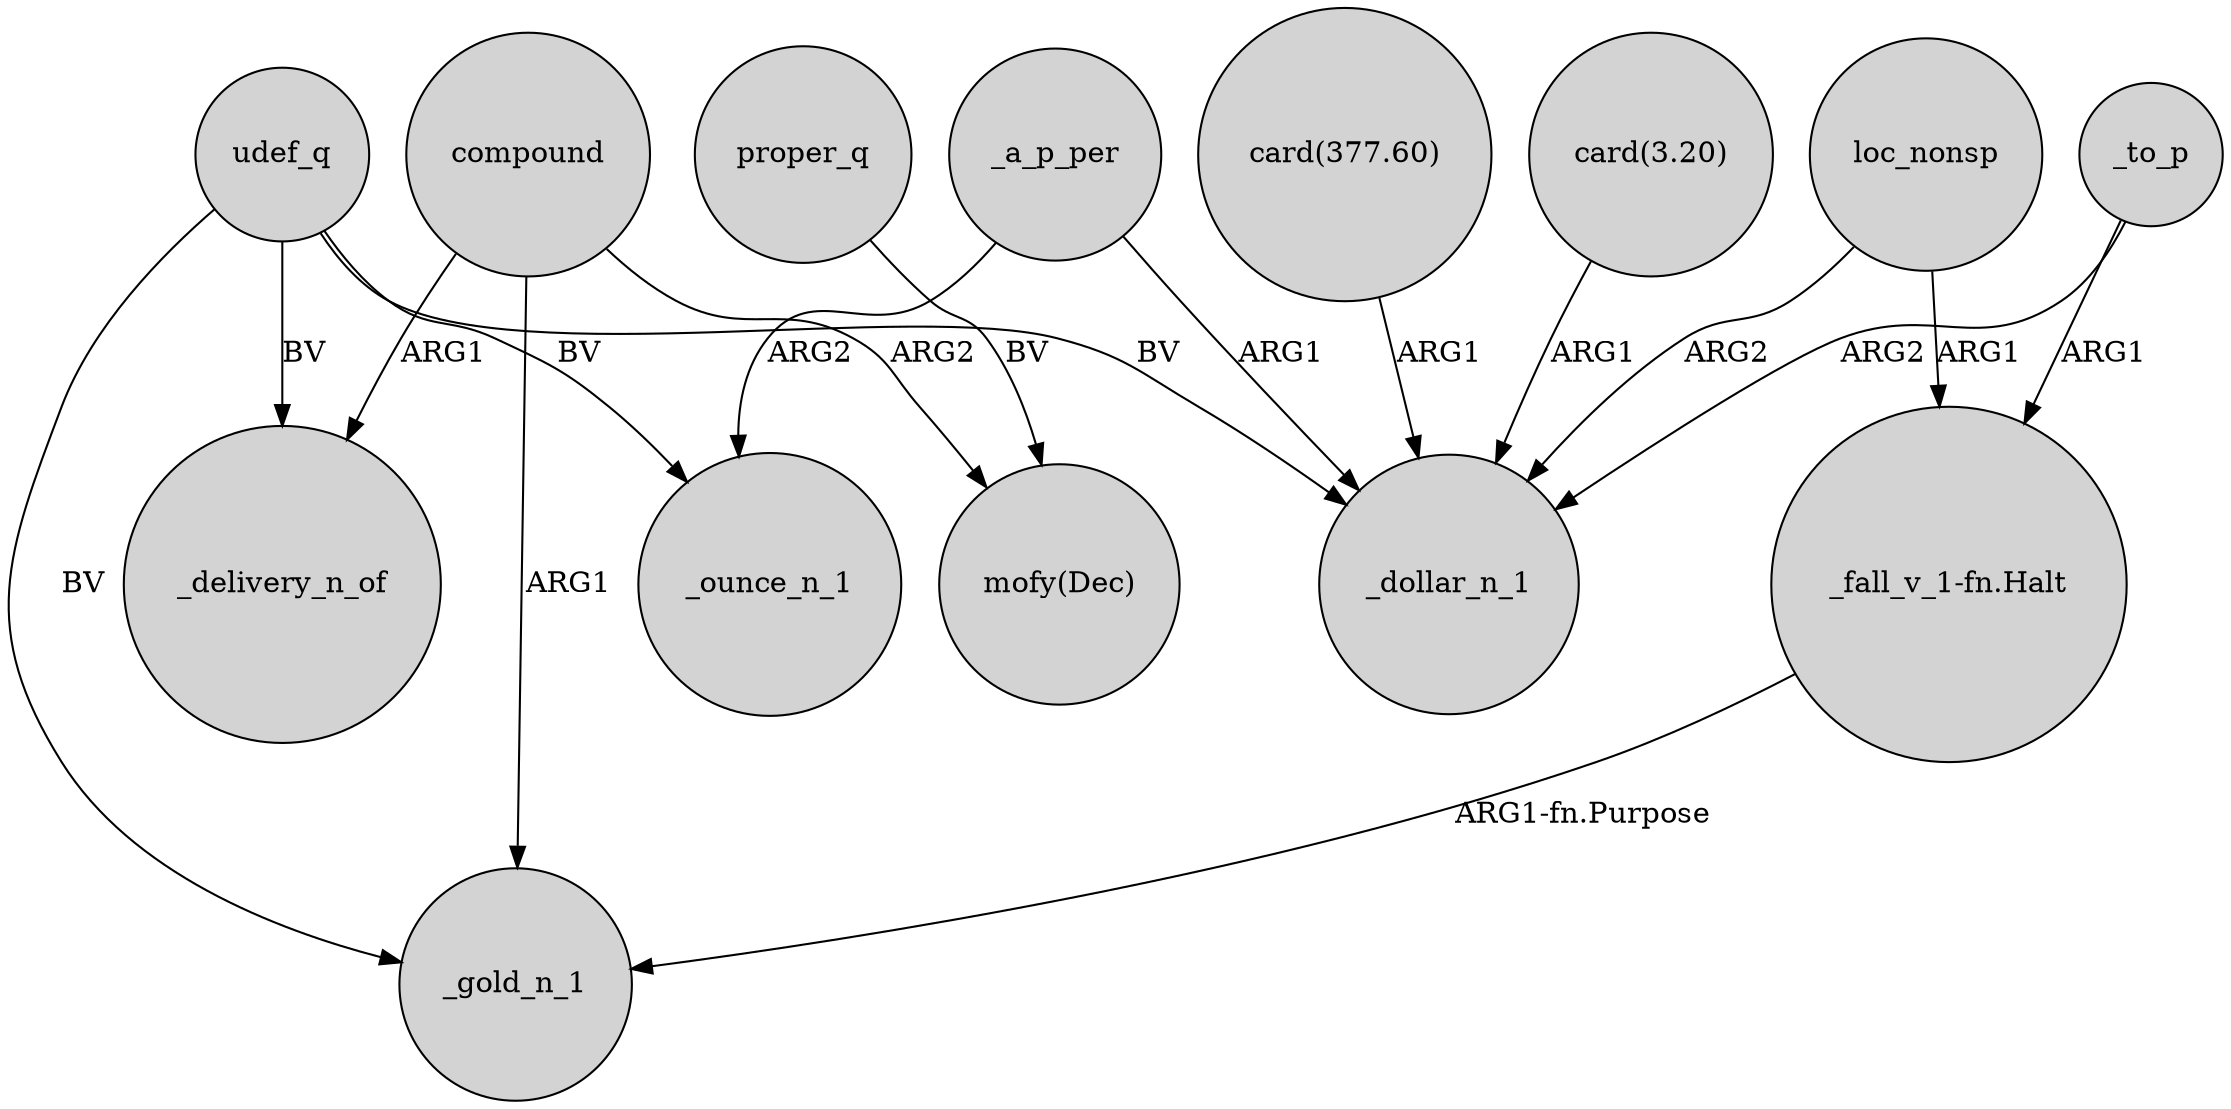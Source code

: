 digraph {
	node [shape=circle style=filled]
	"card(377.60)" -> _dollar_n_1 [label=ARG1]
	udef_q -> _delivery_n_of [label=BV]
	compound -> _gold_n_1 [label=ARG1]
	_to_p -> _dollar_n_1 [label=ARG2]
	compound -> _delivery_n_of [label=ARG1]
	proper_q -> "mofy(Dec)" [label=BV]
	udef_q -> _gold_n_1 [label=BV]
	compound -> "mofy(Dec)" [label=ARG2]
	udef_q -> _dollar_n_1 [label=BV]
	loc_nonsp -> _dollar_n_1 [label=ARG2]
	"_fall_v_1-fn.Halt" -> _gold_n_1 [label="ARG1-fn.Purpose"]
	_to_p -> "_fall_v_1-fn.Halt" [label=ARG1]
	_a_p_per -> _dollar_n_1 [label=ARG1]
	loc_nonsp -> "_fall_v_1-fn.Halt" [label=ARG1]
	udef_q -> _ounce_n_1 [label=BV]
	_a_p_per -> _ounce_n_1 [label=ARG2]
	"card(3.20)" -> _dollar_n_1 [label=ARG1]
}
